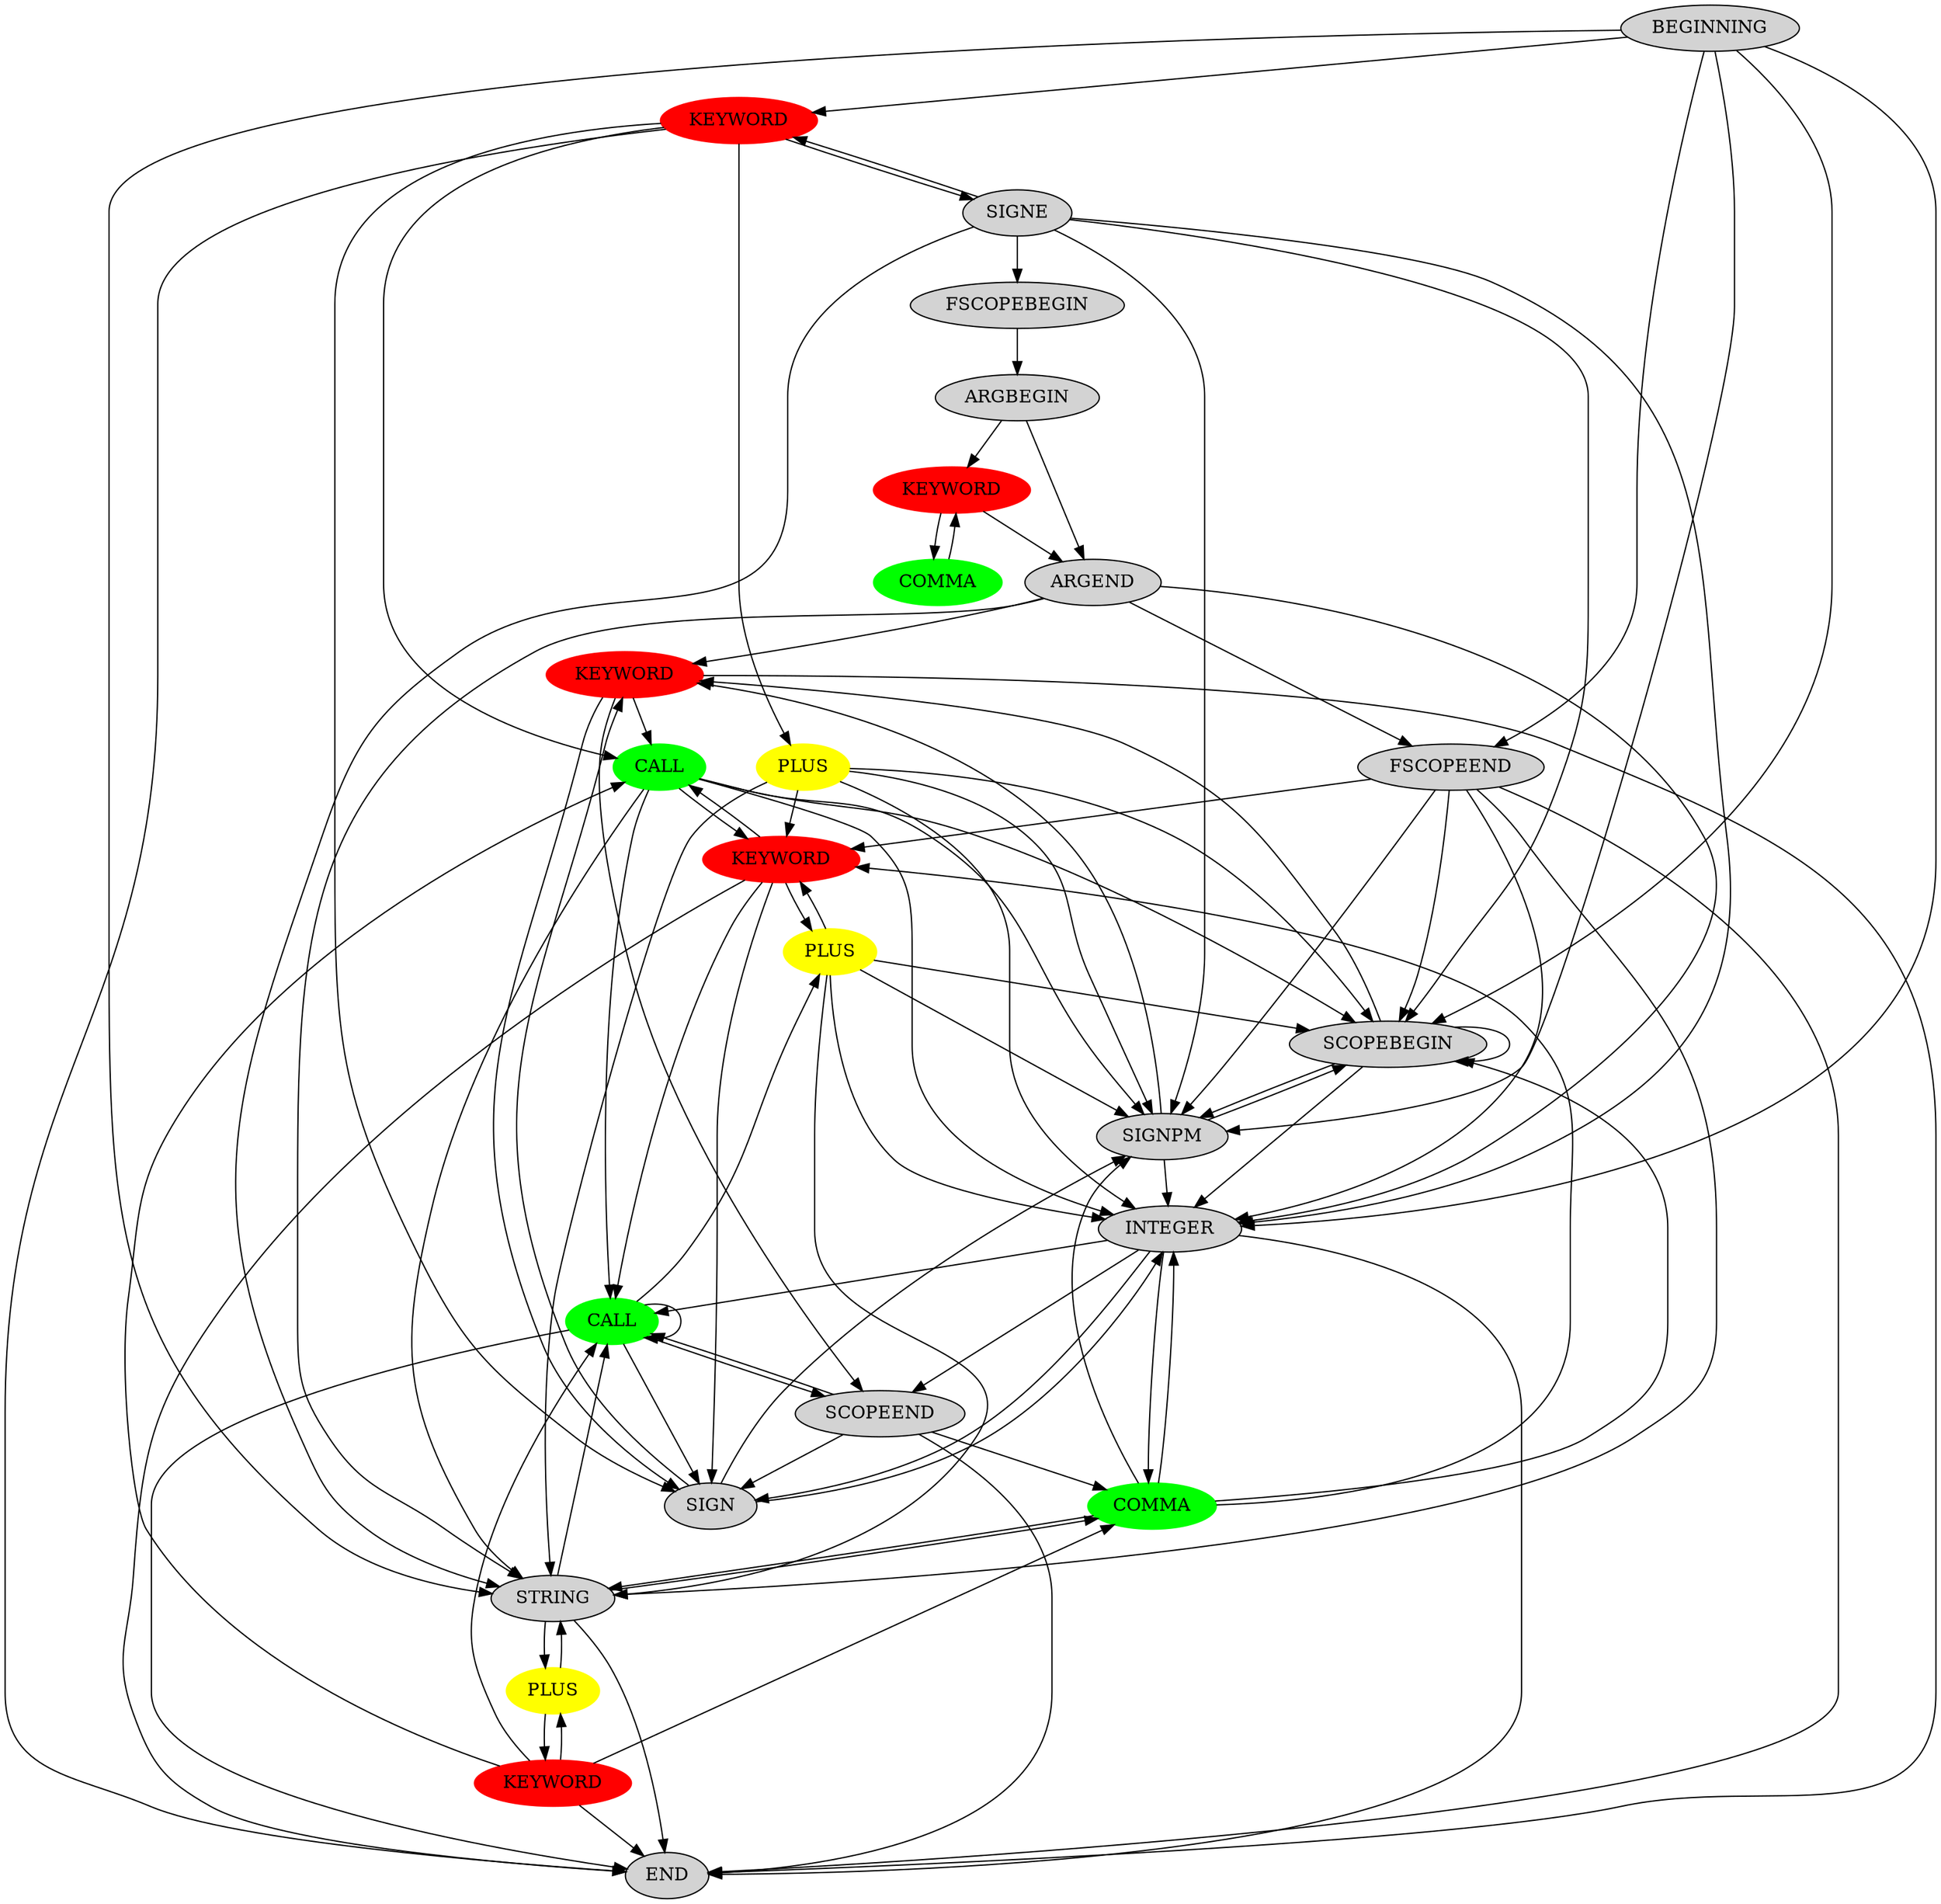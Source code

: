 digraph {
	node [style=filled]
	KEYWORD1 [color=red, label=KEYWORD]
	KEYWORD2 [color=red, label=KEYWORD]
	KEYWORD3 [color=red, label=KEYWORD]
	KEYWORD4 [color=red, label=KEYWORD]
	KEYWORD5 [color=red, label=KEYWORD]
	SIGNP1 [color=yellow, label=PLUS]
	SIGNP2 [color=yellow, label=PLUS]
	SIGNP3 [color=yellow, label=PLUS]
	CALL1 [color=green, label=CALL]
	CALL2 [color=green, label=CALL]
	COMMAC [color=green, label=COMMA]
	COMMA [color=green, label=COMMA]
	BEGINNING -> KEYWORD2
	BEGINNING -> INTEGER
	BEGINNING -> STRING
	BEGINNING -> SIGNPM
	BEGINNING -> SCOPEBEGIN
	BEGINNING -> FSCOPEEND
	SCOPEBEGIN -> SCOPEBEGIN
	SCOPEBEGIN -> KEYWORD1
	SCOPEBEGIN -> INTEGER
	SCOPEBEGIN -> SIGNPM
	SCOPEEND -> END
	SCOPEEND -> SIGN
	SCOPEEND -> CALL2
	SCOPEEND -> COMMAC
	SIGNPM -> KEYWORD1
	SIGNPM -> INTEGER
	SIGNPM -> SCOPEBEGIN
	SIGN -> KEYWORD1
	SIGN -> INTEGER
	SIGN -> SIGNPM
	SIGNE -> FSCOPEBEGIN
	SIGNE -> SCOPEBEGIN
	SIGNE -> KEYWORD2
	SIGNE -> STRING
	SIGNE -> INTEGER
	SIGNE -> SIGNPM
	FSCOPEBEGIN -> ARGBEGIN
	FSCOPEEND -> STRING
	FSCOPEEND -> INTEGER
	FSCOPEEND -> KEYWORD5
	FSCOPEEND -> SCOPEBEGIN
	FSCOPEEND -> END
	FSCOPEEND -> SIGNPM
	STRING -> END
	STRING -> SIGNP2
	STRING -> CALL2
	STRING -> COMMAC
	KEYWORD1 -> END
	KEYWORD1 -> SIGN
	KEYWORD1 -> SCOPEEND
	KEYWORD1 -> CALL1
	KEYWORD2 -> END
	KEYWORD2 -> SIGNE
	KEYWORD2 -> SIGNP1
	KEYWORD2 -> SIGN
	KEYWORD2 -> CALL1
	KEYWORD3 -> END
	KEYWORD3 -> SIGNP2
	KEYWORD3 -> CALL2
	KEYWORD3 -> CALL1
	KEYWORD3 -> COMMAC
	KEYWORD4 -> COMMA
	KEYWORD4 -> ARGEND
	KEYWORD5 -> END
	KEYWORD5 -> SIGNP3
	KEYWORD5 -> SIGN
	KEYWORD5 -> CALL1
	KEYWORD5 -> CALL2
	ARGBEGIN -> ARGEND
	ARGBEGIN -> KEYWORD4
	ARGEND -> KEYWORD1
	ARGEND -> STRING
	ARGEND -> INTEGER
	ARGEND -> FSCOPEEND
	COMMA -> KEYWORD4
	INTEGER -> END
	INTEGER -> SIGN
	INTEGER -> SCOPEEND
	INTEGER -> CALL2
	INTEGER -> COMMAC
	SIGNP1 -> STRING
	SIGNP1 -> INTEGER
	SIGNP1 -> KEYWORD5
	SIGNP1 -> SCOPEBEGIN
	SIGNP1 -> SIGNPM
	SIGNP2 -> STRING
	SIGNP2 -> KEYWORD3
	SIGNP3 -> STRING
	SIGNP3 -> INTEGER
	SIGNP3 -> SCOPEBEGIN
	SIGNP3 -> KEYWORD5
	SIGNP3 -> SIGNPM
	CALL1 -> CALL2
	CALL1 -> STRING
	CALL1 -> INTEGER
	CALL1 -> SCOPEBEGIN
	CALL1 -> SIGNPM
	CALL1 -> KEYWORD5
	COMMAC -> STRING
	COMMAC -> INTEGER
	COMMAC -> SCOPEBEGIN
	COMMAC -> SIGNPM
	COMMAC -> KEYWORD5
	CALL2 -> END
	CALL2 -> SIGNP3
	CALL2 -> SIGN
	CALL2 -> CALL2
	CALL2 -> SCOPEEND
}
